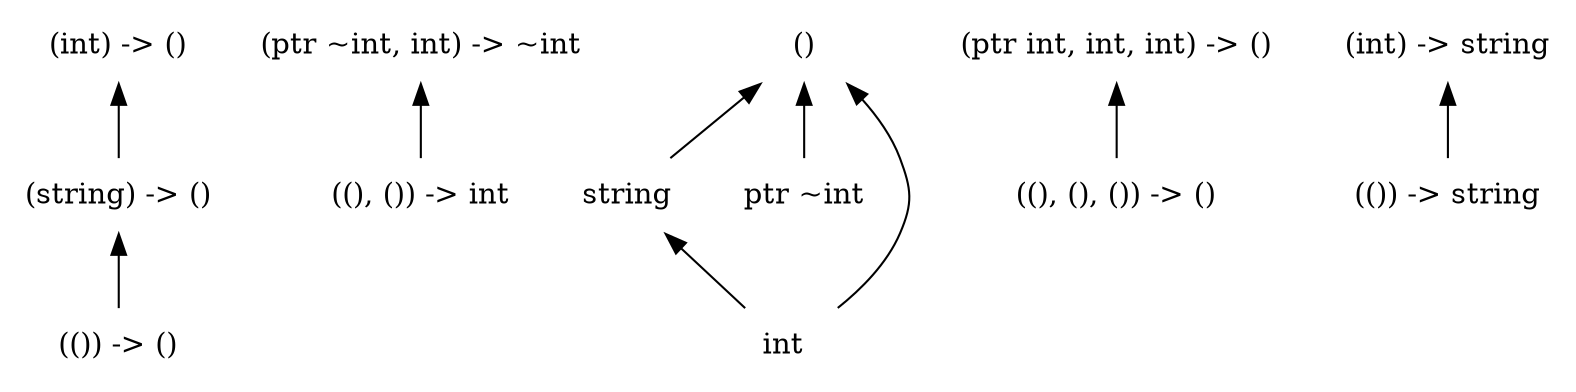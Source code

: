digraph order {
  graph [
    size = "30,10"
    ];
  node [
    shape = none
    ];
  edge [
    dir = back
    ];
  "(string) -> ()"
  "(()) -> ()"
  "(ptr ~int, int) -> ~int"
  "string"
  "(ptr int, int, int) -> ()"
  "((), ()) -> int"
  "()"
  "ptr ~int"
  "((), (), ()) -> ()"
  "(()) -> string"
  "(int) -> ()"
  "(int) -> string"
  "int"
  "(string) -> ()" -> "(()) -> ()"
  "(ptr ~int, int) -> ~int" -> "((), ()) -> int"
  "string" -> "int"
  "(int) -> ()" -> "(string) -> ()"
  "(int) -> string" -> "(()) -> string"
  "(ptr int, int, int) -> ()" -> "((), (), ()) -> ()"
  "()" -> "string"
  "()" -> "int"
  "()" -> "ptr ~int"
}